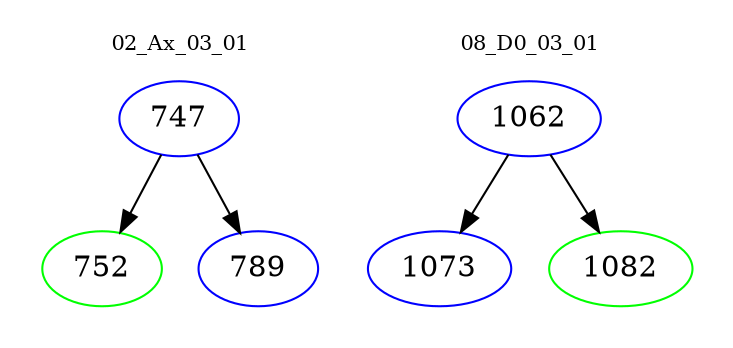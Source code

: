 digraph{
subgraph cluster_0 {
color = white
label = "02_Ax_03_01";
fontsize=10;
T0_747 [label="747", color="blue"]
T0_747 -> T0_752 [color="black"]
T0_752 [label="752", color="green"]
T0_747 -> T0_789 [color="black"]
T0_789 [label="789", color="blue"]
}
subgraph cluster_1 {
color = white
label = "08_D0_03_01";
fontsize=10;
T1_1062 [label="1062", color="blue"]
T1_1062 -> T1_1073 [color="black"]
T1_1073 [label="1073", color="blue"]
T1_1062 -> T1_1082 [color="black"]
T1_1082 [label="1082", color="green"]
}
}
